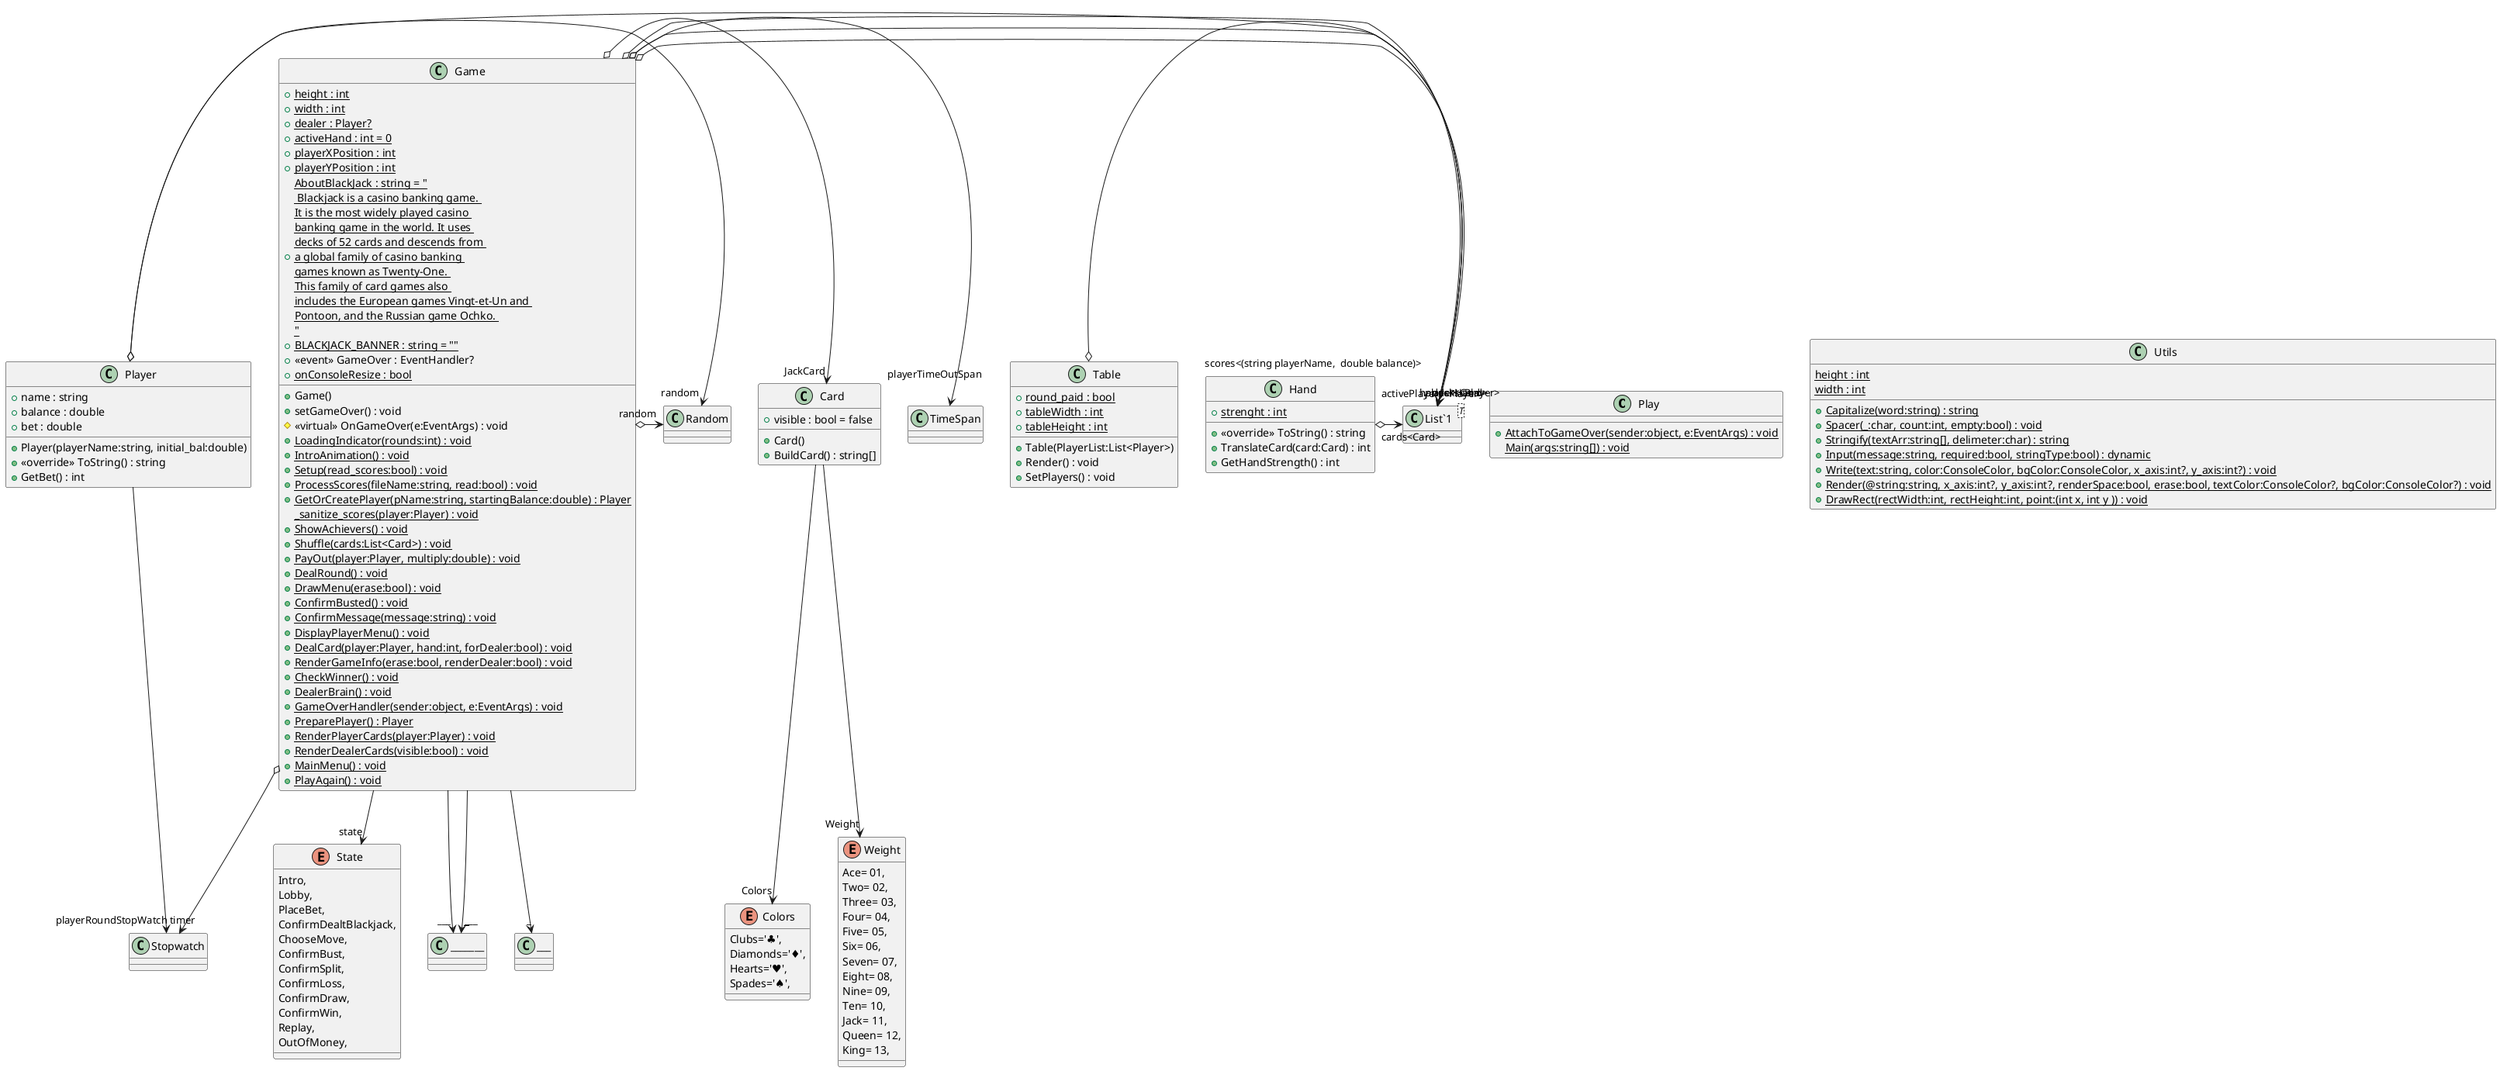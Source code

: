 @startuml
class Play {
    + {static} AttachToGameOver(sender:object, e:EventArgs) : void
    {static} Main(args:string[]) : void
}
class Game {
    + {static} height : int
    + {static} width : int
    + {static} dealer : Player?
    + {static} activeHand : int = 0
    + {static} playerXPosition : int
    + {static} playerYPosition : int
    + {static} AboutBlackJack : string = "\n Blackjack is a casino banking game. \nIt is the most widely played casino \nbanking game in the world. It uses \ndecks of 52 cards and descends from \na global family of casino banking \ngames known as Twenty-One. \nThis family of card games also \nincludes the European games Vingt-et-Un and \nPontoon, and the Russian game Ochko. \n"
    + {static} BLACKJACK_BANNER : string = ""
    + Game()
    +  <<event>> GameOver : EventHandler? 
    + setGameOver() : void
    # <<virtual>> OnGameOver(e:EventArgs) : void
    + {static} onConsoleResize : bool
    + {static} LoadingIndicator(rounds:int) : void
    + {static} IntroAnimation() : void
    + {static} Setup(read_scores:bool) : void
    + {static} ProcessScores(fileName:string, read:bool) : void
    + {static} GetOrCreatePlayer(pName:string, startingBalance:double) : Player
    {static} _sanitize_scores(player:Player) : void
    + {static} ShowAchievers() : void
    + {static} Shuffle(cards:List<Card>) : void
    + {static} PayOut(player:Player, multiply:double) : void
    + {static} DealRound() : void
    + {static} DrawMenu(erase:bool) : void
    + {static} ConfirmBusted() : void
    + {static} ConfirmMessage(message:string) : void
    + {static} DisplayPlayerMenu() : void
    + {static} DealCard(player:Player, hand:int, forDealer:bool) : void
    + {static} RenderGameInfo(erase:bool, renderDealer:bool) : void
    + {static} CheckWinner() : void
    + {static} DealerBrain() : void
    + {static} GameOverHandler(sender:object, e:EventArgs) : void
    + {static} PreparePlayer() : Player
    + {static} RenderPlayerCards(player:Player) : void
    + {static} RenderDealerCards(visible:bool) : void
    + {static} MainMenu() : void
    + {static} PlayAgain() : void
}
class "List`1"<T> {
}
Game o-> "scores<(string playerName,  double balance)>" "List`1"
Game o-> "playerTimeOutSpan" TimeSpan
Game o-> "activePlayers<Player>" "List`1"
Game o-> "JackCard" Card
Game o-> "playerRoundStopWatch" Stopwatch
Game o-> "random" Random
Game o-> "deck<Card>" "List`1"
Game --> "state" State
Game --> "___" _______
Game --> "_______" _______
Game --> "_" ___
enum Colors {
    Clubs='♣',
    Diamonds='♦',
    Hearts='♥',
    Spades='♠',
}
enum Weight {
    Ace= 01,
    Two= 02,
    Three= 03,
    Four= 04,
    Five= 05,
    Six= 06,
    Seven= 07,
    Eight= 08,
    Nine= 09,
    Ten= 10,
    Jack= 11,
    Queen= 12,
    King= 13,
}
enum State {
    Intro,
    Lobby,
    PlaceBet,
    ConfirmDealtBlackjack,
    ChooseMove,
    ConfirmBust,
    ConfirmSplit,
    ConfirmLoss,
    ConfirmDraw,
    ConfirmWin,
    Replay,
    OutOfMoney,
}
class Table {
    + {static} round_paid : bool
    + {static} tableWidth : int
    + {static} tableHeight : int
    + Table(PlayerList:List<Player>)
    + Render() : void
    + SetPlayers() : void
}
class "List`1"<T> {
}
Table o-> "players<Player>" "List`1"
class Hand {
    + {static} strenght : int
    + <<override>> ToString() : string
    + TranslateCard(card:Card) : int
    + GetHandStrength() : int
}
class "List`1"<T> {
}
Hand o-> "cards<Card>" "List`1"
class Card {
    + visible : bool = false
    + Card()
    + BuildCard() : string[]
}
Card --> "Colors" Colors
Card --> "Weight" Weight
class Player {
    + name : string
    + balance : double
    + bet : double
    + Player(playerName:string, initial_bal:double)
    + <<override>> ToString() : string
    + GetBet() : int
}
class "List`1"<T> {
}
Player --> "timer" Stopwatch
Player o-> "random" Random
Player o-> "hands<Hand>" "List`1"
class Utils {
    {static} height : int
    {static} width : int
    + {static} Capitalize(word:string) : string
    + {static} Spacer(_:char, count:int, empty:bool) : void
    + {static} Stringify(textArr:string[], delimeter:char) : string
    + {static} Input(message:string, required:bool, stringType:bool) : dynamic
    + {static} Write(text:string, color:ConsoleColor, bgColor:ConsoleColor, x_axis:int?, y_axis:int?) : void
    + {static} Render(@string:string, x_axis:int?, y_axis:int?, renderSpace:bool, erase:bool, textColor:ConsoleColor?, bgColor:ConsoleColor?) : void
    + {static} DrawRect(rectWidth:int, rectHeight:int, point:(int x, int y )) : void
}
@enduml
